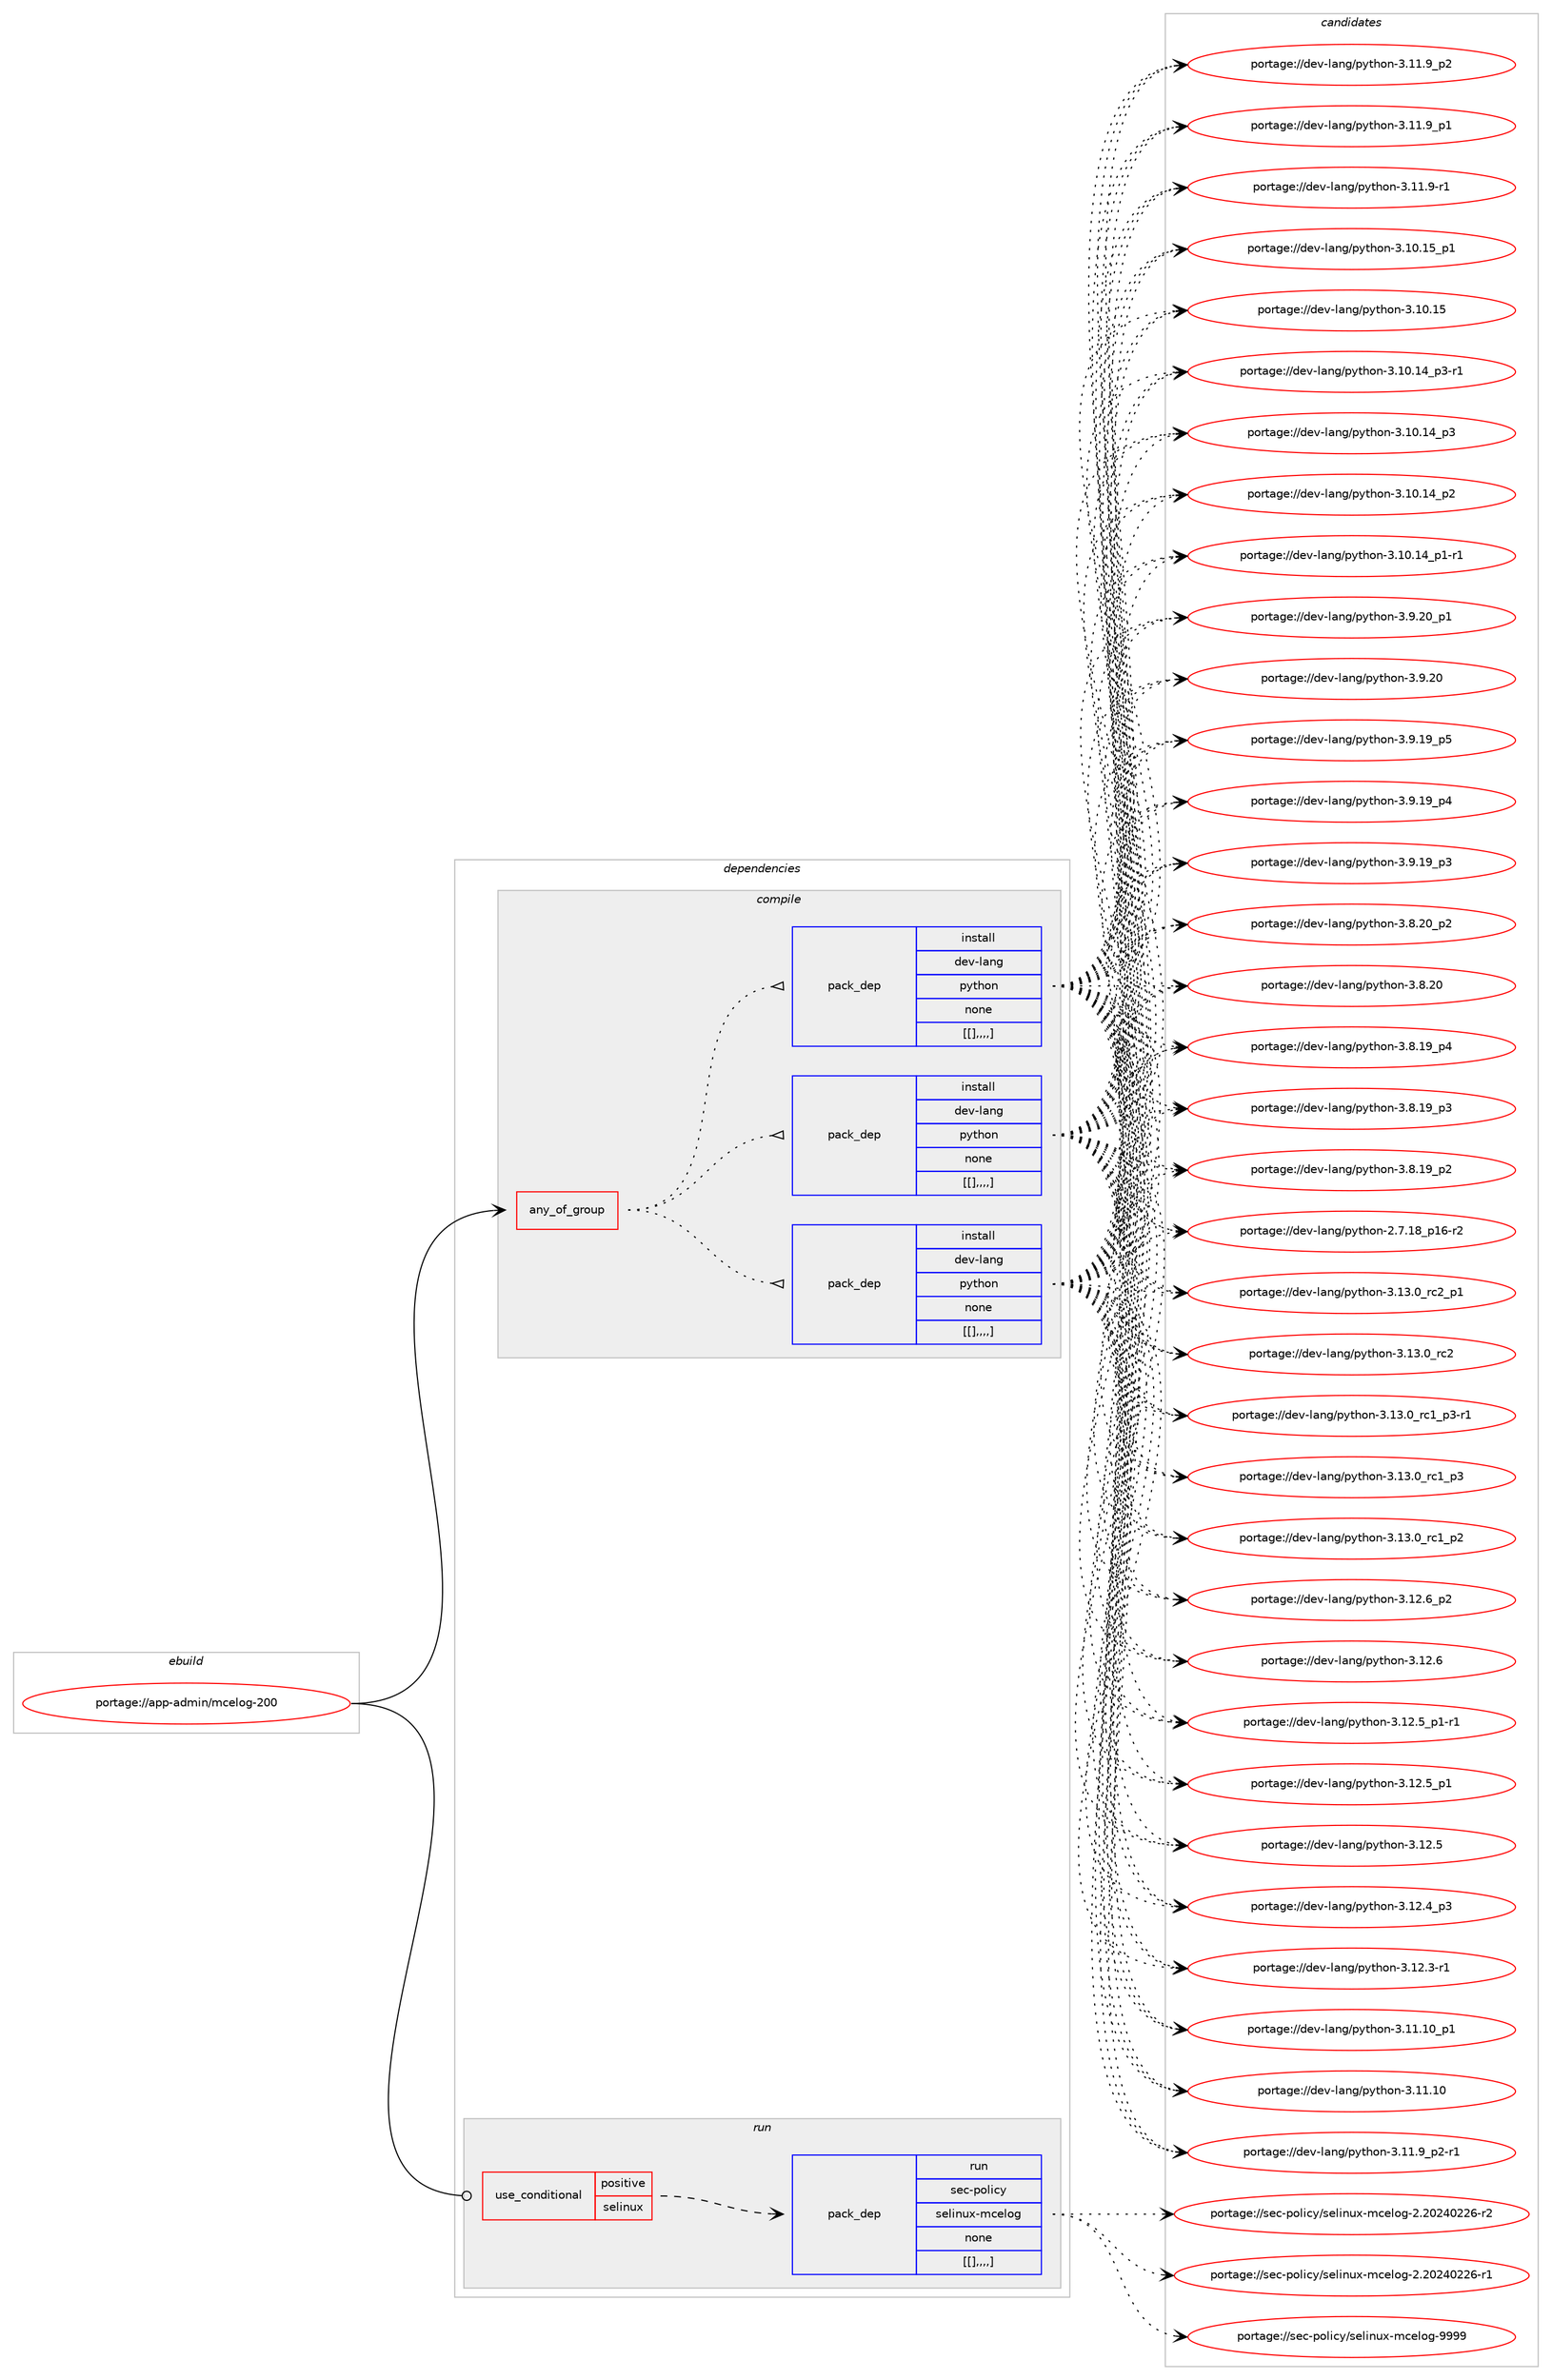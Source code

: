 digraph prolog {

# *************
# Graph options
# *************

newrank=true;
concentrate=true;
compound=true;
graph [rankdir=LR,fontname=Helvetica,fontsize=10,ranksep=1.5];#, ranksep=2.5, nodesep=0.2];
edge  [arrowhead=vee];
node  [fontname=Helvetica,fontsize=10];

# **********
# The ebuild
# **********

subgraph cluster_leftcol {
color=gray;
label=<<i>ebuild</i>>;
id [label="portage://app-admin/mcelog-200", color=red, width=4, href="../app-admin/mcelog-200.svg"];
}

# ****************
# The dependencies
# ****************

subgraph cluster_midcol {
color=gray;
label=<<i>dependencies</i>>;
subgraph cluster_compile {
fillcolor="#eeeeee";
style=filled;
label=<<i>compile</i>>;
subgraph any11 {
dependency3253 [label=<<TABLE BORDER="0" CELLBORDER="1" CELLSPACING="0" CELLPADDING="4"><TR><TD CELLPADDING="10">any_of_group</TD></TR></TABLE>>, shape=none, color=red];subgraph pack2518 {
dependency3254 [label=<<TABLE BORDER="0" CELLBORDER="1" CELLSPACING="0" CELLPADDING="4" WIDTH="220"><TR><TD ROWSPAN="6" CELLPADDING="30">pack_dep</TD></TR><TR><TD WIDTH="110">install</TD></TR><TR><TD>dev-lang</TD></TR><TR><TD>python</TD></TR><TR><TD>none</TD></TR><TR><TD>[[],,,,]</TD></TR></TABLE>>, shape=none, color=blue];
}
dependency3253:e -> dependency3254:w [weight=20,style="dotted",arrowhead="oinv"];
subgraph pack2519 {
dependency3255 [label=<<TABLE BORDER="0" CELLBORDER="1" CELLSPACING="0" CELLPADDING="4" WIDTH="220"><TR><TD ROWSPAN="6" CELLPADDING="30">pack_dep</TD></TR><TR><TD WIDTH="110">install</TD></TR><TR><TD>dev-lang</TD></TR><TR><TD>python</TD></TR><TR><TD>none</TD></TR><TR><TD>[[],,,,]</TD></TR></TABLE>>, shape=none, color=blue];
}
dependency3253:e -> dependency3255:w [weight=20,style="dotted",arrowhead="oinv"];
subgraph pack2520 {
dependency3256 [label=<<TABLE BORDER="0" CELLBORDER="1" CELLSPACING="0" CELLPADDING="4" WIDTH="220"><TR><TD ROWSPAN="6" CELLPADDING="30">pack_dep</TD></TR><TR><TD WIDTH="110">install</TD></TR><TR><TD>dev-lang</TD></TR><TR><TD>python</TD></TR><TR><TD>none</TD></TR><TR><TD>[[],,,,]</TD></TR></TABLE>>, shape=none, color=blue];
}
dependency3253:e -> dependency3256:w [weight=20,style="dotted",arrowhead="oinv"];
}
id:e -> dependency3253:w [weight=20,style="solid",arrowhead="vee"];
}
subgraph cluster_compileandrun {
fillcolor="#eeeeee";
style=filled;
label=<<i>compile and run</i>>;
}
subgraph cluster_run {
fillcolor="#eeeeee";
style=filled;
label=<<i>run</i>>;
subgraph cond726 {
dependency3257 [label=<<TABLE BORDER="0" CELLBORDER="1" CELLSPACING="0" CELLPADDING="4"><TR><TD ROWSPAN="3" CELLPADDING="10">use_conditional</TD></TR><TR><TD>positive</TD></TR><TR><TD>selinux</TD></TR></TABLE>>, shape=none, color=red];
subgraph pack2521 {
dependency3258 [label=<<TABLE BORDER="0" CELLBORDER="1" CELLSPACING="0" CELLPADDING="4" WIDTH="220"><TR><TD ROWSPAN="6" CELLPADDING="30">pack_dep</TD></TR><TR><TD WIDTH="110">run</TD></TR><TR><TD>sec-policy</TD></TR><TR><TD>selinux-mcelog</TD></TR><TR><TD>none</TD></TR><TR><TD>[[],,,,]</TD></TR></TABLE>>, shape=none, color=blue];
}
dependency3257:e -> dependency3258:w [weight=20,style="dashed",arrowhead="vee"];
}
id:e -> dependency3257:w [weight=20,style="solid",arrowhead="odot"];
}
}

# **************
# The candidates
# **************

subgraph cluster_choices {
rank=same;
color=gray;
label=<<i>candidates</i>>;

subgraph choice2518 {
color=black;
nodesep=1;
choice100101118451089711010347112121116104111110455146495146489511499509511249 [label="portage://dev-lang/python-3.13.0_rc2_p1", color=red, width=4,href="../dev-lang/python-3.13.0_rc2_p1.svg"];
choice10010111845108971101034711212111610411111045514649514648951149950 [label="portage://dev-lang/python-3.13.0_rc2", color=red, width=4,href="../dev-lang/python-3.13.0_rc2.svg"];
choice1001011184510897110103471121211161041111104551464951464895114994995112514511449 [label="portage://dev-lang/python-3.13.0_rc1_p3-r1", color=red, width=4,href="../dev-lang/python-3.13.0_rc1_p3-r1.svg"];
choice100101118451089711010347112121116104111110455146495146489511499499511251 [label="portage://dev-lang/python-3.13.0_rc1_p3", color=red, width=4,href="../dev-lang/python-3.13.0_rc1_p3.svg"];
choice100101118451089711010347112121116104111110455146495146489511499499511250 [label="portage://dev-lang/python-3.13.0_rc1_p2", color=red, width=4,href="../dev-lang/python-3.13.0_rc1_p2.svg"];
choice100101118451089711010347112121116104111110455146495046549511250 [label="portage://dev-lang/python-3.12.6_p2", color=red, width=4,href="../dev-lang/python-3.12.6_p2.svg"];
choice10010111845108971101034711212111610411111045514649504654 [label="portage://dev-lang/python-3.12.6", color=red, width=4,href="../dev-lang/python-3.12.6.svg"];
choice1001011184510897110103471121211161041111104551464950465395112494511449 [label="portage://dev-lang/python-3.12.5_p1-r1", color=red, width=4,href="../dev-lang/python-3.12.5_p1-r1.svg"];
choice100101118451089711010347112121116104111110455146495046539511249 [label="portage://dev-lang/python-3.12.5_p1", color=red, width=4,href="../dev-lang/python-3.12.5_p1.svg"];
choice10010111845108971101034711212111610411111045514649504653 [label="portage://dev-lang/python-3.12.5", color=red, width=4,href="../dev-lang/python-3.12.5.svg"];
choice100101118451089711010347112121116104111110455146495046529511251 [label="portage://dev-lang/python-3.12.4_p3", color=red, width=4,href="../dev-lang/python-3.12.4_p3.svg"];
choice100101118451089711010347112121116104111110455146495046514511449 [label="portage://dev-lang/python-3.12.3-r1", color=red, width=4,href="../dev-lang/python-3.12.3-r1.svg"];
choice10010111845108971101034711212111610411111045514649494649489511249 [label="portage://dev-lang/python-3.11.10_p1", color=red, width=4,href="../dev-lang/python-3.11.10_p1.svg"];
choice1001011184510897110103471121211161041111104551464949464948 [label="portage://dev-lang/python-3.11.10", color=red, width=4,href="../dev-lang/python-3.11.10.svg"];
choice1001011184510897110103471121211161041111104551464949465795112504511449 [label="portage://dev-lang/python-3.11.9_p2-r1", color=red, width=4,href="../dev-lang/python-3.11.9_p2-r1.svg"];
choice100101118451089711010347112121116104111110455146494946579511250 [label="portage://dev-lang/python-3.11.9_p2", color=red, width=4,href="../dev-lang/python-3.11.9_p2.svg"];
choice100101118451089711010347112121116104111110455146494946579511249 [label="portage://dev-lang/python-3.11.9_p1", color=red, width=4,href="../dev-lang/python-3.11.9_p1.svg"];
choice100101118451089711010347112121116104111110455146494946574511449 [label="portage://dev-lang/python-3.11.9-r1", color=red, width=4,href="../dev-lang/python-3.11.9-r1.svg"];
choice10010111845108971101034711212111610411111045514649484649539511249 [label="portage://dev-lang/python-3.10.15_p1", color=red, width=4,href="../dev-lang/python-3.10.15_p1.svg"];
choice1001011184510897110103471121211161041111104551464948464953 [label="portage://dev-lang/python-3.10.15", color=red, width=4,href="../dev-lang/python-3.10.15.svg"];
choice100101118451089711010347112121116104111110455146494846495295112514511449 [label="portage://dev-lang/python-3.10.14_p3-r1", color=red, width=4,href="../dev-lang/python-3.10.14_p3-r1.svg"];
choice10010111845108971101034711212111610411111045514649484649529511251 [label="portage://dev-lang/python-3.10.14_p3", color=red, width=4,href="../dev-lang/python-3.10.14_p3.svg"];
choice10010111845108971101034711212111610411111045514649484649529511250 [label="portage://dev-lang/python-3.10.14_p2", color=red, width=4,href="../dev-lang/python-3.10.14_p2.svg"];
choice100101118451089711010347112121116104111110455146494846495295112494511449 [label="portage://dev-lang/python-3.10.14_p1-r1", color=red, width=4,href="../dev-lang/python-3.10.14_p1-r1.svg"];
choice100101118451089711010347112121116104111110455146574650489511249 [label="portage://dev-lang/python-3.9.20_p1", color=red, width=4,href="../dev-lang/python-3.9.20_p1.svg"];
choice10010111845108971101034711212111610411111045514657465048 [label="portage://dev-lang/python-3.9.20", color=red, width=4,href="../dev-lang/python-3.9.20.svg"];
choice100101118451089711010347112121116104111110455146574649579511253 [label="portage://dev-lang/python-3.9.19_p5", color=red, width=4,href="../dev-lang/python-3.9.19_p5.svg"];
choice100101118451089711010347112121116104111110455146574649579511252 [label="portage://dev-lang/python-3.9.19_p4", color=red, width=4,href="../dev-lang/python-3.9.19_p4.svg"];
choice100101118451089711010347112121116104111110455146574649579511251 [label="portage://dev-lang/python-3.9.19_p3", color=red, width=4,href="../dev-lang/python-3.9.19_p3.svg"];
choice100101118451089711010347112121116104111110455146564650489511250 [label="portage://dev-lang/python-3.8.20_p2", color=red, width=4,href="../dev-lang/python-3.8.20_p2.svg"];
choice10010111845108971101034711212111610411111045514656465048 [label="portage://dev-lang/python-3.8.20", color=red, width=4,href="../dev-lang/python-3.8.20.svg"];
choice100101118451089711010347112121116104111110455146564649579511252 [label="portage://dev-lang/python-3.8.19_p4", color=red, width=4,href="../dev-lang/python-3.8.19_p4.svg"];
choice100101118451089711010347112121116104111110455146564649579511251 [label="portage://dev-lang/python-3.8.19_p3", color=red, width=4,href="../dev-lang/python-3.8.19_p3.svg"];
choice100101118451089711010347112121116104111110455146564649579511250 [label="portage://dev-lang/python-3.8.19_p2", color=red, width=4,href="../dev-lang/python-3.8.19_p2.svg"];
choice100101118451089711010347112121116104111110455046554649569511249544511450 [label="portage://dev-lang/python-2.7.18_p16-r2", color=red, width=4,href="../dev-lang/python-2.7.18_p16-r2.svg"];
dependency3254:e -> choice100101118451089711010347112121116104111110455146495146489511499509511249:w [style=dotted,weight="100"];
dependency3254:e -> choice10010111845108971101034711212111610411111045514649514648951149950:w [style=dotted,weight="100"];
dependency3254:e -> choice1001011184510897110103471121211161041111104551464951464895114994995112514511449:w [style=dotted,weight="100"];
dependency3254:e -> choice100101118451089711010347112121116104111110455146495146489511499499511251:w [style=dotted,weight="100"];
dependency3254:e -> choice100101118451089711010347112121116104111110455146495146489511499499511250:w [style=dotted,weight="100"];
dependency3254:e -> choice100101118451089711010347112121116104111110455146495046549511250:w [style=dotted,weight="100"];
dependency3254:e -> choice10010111845108971101034711212111610411111045514649504654:w [style=dotted,weight="100"];
dependency3254:e -> choice1001011184510897110103471121211161041111104551464950465395112494511449:w [style=dotted,weight="100"];
dependency3254:e -> choice100101118451089711010347112121116104111110455146495046539511249:w [style=dotted,weight="100"];
dependency3254:e -> choice10010111845108971101034711212111610411111045514649504653:w [style=dotted,weight="100"];
dependency3254:e -> choice100101118451089711010347112121116104111110455146495046529511251:w [style=dotted,weight="100"];
dependency3254:e -> choice100101118451089711010347112121116104111110455146495046514511449:w [style=dotted,weight="100"];
dependency3254:e -> choice10010111845108971101034711212111610411111045514649494649489511249:w [style=dotted,weight="100"];
dependency3254:e -> choice1001011184510897110103471121211161041111104551464949464948:w [style=dotted,weight="100"];
dependency3254:e -> choice1001011184510897110103471121211161041111104551464949465795112504511449:w [style=dotted,weight="100"];
dependency3254:e -> choice100101118451089711010347112121116104111110455146494946579511250:w [style=dotted,weight="100"];
dependency3254:e -> choice100101118451089711010347112121116104111110455146494946579511249:w [style=dotted,weight="100"];
dependency3254:e -> choice100101118451089711010347112121116104111110455146494946574511449:w [style=dotted,weight="100"];
dependency3254:e -> choice10010111845108971101034711212111610411111045514649484649539511249:w [style=dotted,weight="100"];
dependency3254:e -> choice1001011184510897110103471121211161041111104551464948464953:w [style=dotted,weight="100"];
dependency3254:e -> choice100101118451089711010347112121116104111110455146494846495295112514511449:w [style=dotted,weight="100"];
dependency3254:e -> choice10010111845108971101034711212111610411111045514649484649529511251:w [style=dotted,weight="100"];
dependency3254:e -> choice10010111845108971101034711212111610411111045514649484649529511250:w [style=dotted,weight="100"];
dependency3254:e -> choice100101118451089711010347112121116104111110455146494846495295112494511449:w [style=dotted,weight="100"];
dependency3254:e -> choice100101118451089711010347112121116104111110455146574650489511249:w [style=dotted,weight="100"];
dependency3254:e -> choice10010111845108971101034711212111610411111045514657465048:w [style=dotted,weight="100"];
dependency3254:e -> choice100101118451089711010347112121116104111110455146574649579511253:w [style=dotted,weight="100"];
dependency3254:e -> choice100101118451089711010347112121116104111110455146574649579511252:w [style=dotted,weight="100"];
dependency3254:e -> choice100101118451089711010347112121116104111110455146574649579511251:w [style=dotted,weight="100"];
dependency3254:e -> choice100101118451089711010347112121116104111110455146564650489511250:w [style=dotted,weight="100"];
dependency3254:e -> choice10010111845108971101034711212111610411111045514656465048:w [style=dotted,weight="100"];
dependency3254:e -> choice100101118451089711010347112121116104111110455146564649579511252:w [style=dotted,weight="100"];
dependency3254:e -> choice100101118451089711010347112121116104111110455146564649579511251:w [style=dotted,weight="100"];
dependency3254:e -> choice100101118451089711010347112121116104111110455146564649579511250:w [style=dotted,weight="100"];
dependency3254:e -> choice100101118451089711010347112121116104111110455046554649569511249544511450:w [style=dotted,weight="100"];
}
subgraph choice2519 {
color=black;
nodesep=1;
choice100101118451089711010347112121116104111110455146495146489511499509511249 [label="portage://dev-lang/python-3.13.0_rc2_p1", color=red, width=4,href="../dev-lang/python-3.13.0_rc2_p1.svg"];
choice10010111845108971101034711212111610411111045514649514648951149950 [label="portage://dev-lang/python-3.13.0_rc2", color=red, width=4,href="../dev-lang/python-3.13.0_rc2.svg"];
choice1001011184510897110103471121211161041111104551464951464895114994995112514511449 [label="portage://dev-lang/python-3.13.0_rc1_p3-r1", color=red, width=4,href="../dev-lang/python-3.13.0_rc1_p3-r1.svg"];
choice100101118451089711010347112121116104111110455146495146489511499499511251 [label="portage://dev-lang/python-3.13.0_rc1_p3", color=red, width=4,href="../dev-lang/python-3.13.0_rc1_p3.svg"];
choice100101118451089711010347112121116104111110455146495146489511499499511250 [label="portage://dev-lang/python-3.13.0_rc1_p2", color=red, width=4,href="../dev-lang/python-3.13.0_rc1_p2.svg"];
choice100101118451089711010347112121116104111110455146495046549511250 [label="portage://dev-lang/python-3.12.6_p2", color=red, width=4,href="../dev-lang/python-3.12.6_p2.svg"];
choice10010111845108971101034711212111610411111045514649504654 [label="portage://dev-lang/python-3.12.6", color=red, width=4,href="../dev-lang/python-3.12.6.svg"];
choice1001011184510897110103471121211161041111104551464950465395112494511449 [label="portage://dev-lang/python-3.12.5_p1-r1", color=red, width=4,href="../dev-lang/python-3.12.5_p1-r1.svg"];
choice100101118451089711010347112121116104111110455146495046539511249 [label="portage://dev-lang/python-3.12.5_p1", color=red, width=4,href="../dev-lang/python-3.12.5_p1.svg"];
choice10010111845108971101034711212111610411111045514649504653 [label="portage://dev-lang/python-3.12.5", color=red, width=4,href="../dev-lang/python-3.12.5.svg"];
choice100101118451089711010347112121116104111110455146495046529511251 [label="portage://dev-lang/python-3.12.4_p3", color=red, width=4,href="../dev-lang/python-3.12.4_p3.svg"];
choice100101118451089711010347112121116104111110455146495046514511449 [label="portage://dev-lang/python-3.12.3-r1", color=red, width=4,href="../dev-lang/python-3.12.3-r1.svg"];
choice10010111845108971101034711212111610411111045514649494649489511249 [label="portage://dev-lang/python-3.11.10_p1", color=red, width=4,href="../dev-lang/python-3.11.10_p1.svg"];
choice1001011184510897110103471121211161041111104551464949464948 [label="portage://dev-lang/python-3.11.10", color=red, width=4,href="../dev-lang/python-3.11.10.svg"];
choice1001011184510897110103471121211161041111104551464949465795112504511449 [label="portage://dev-lang/python-3.11.9_p2-r1", color=red, width=4,href="../dev-lang/python-3.11.9_p2-r1.svg"];
choice100101118451089711010347112121116104111110455146494946579511250 [label="portage://dev-lang/python-3.11.9_p2", color=red, width=4,href="../dev-lang/python-3.11.9_p2.svg"];
choice100101118451089711010347112121116104111110455146494946579511249 [label="portage://dev-lang/python-3.11.9_p1", color=red, width=4,href="../dev-lang/python-3.11.9_p1.svg"];
choice100101118451089711010347112121116104111110455146494946574511449 [label="portage://dev-lang/python-3.11.9-r1", color=red, width=4,href="../dev-lang/python-3.11.9-r1.svg"];
choice10010111845108971101034711212111610411111045514649484649539511249 [label="portage://dev-lang/python-3.10.15_p1", color=red, width=4,href="../dev-lang/python-3.10.15_p1.svg"];
choice1001011184510897110103471121211161041111104551464948464953 [label="portage://dev-lang/python-3.10.15", color=red, width=4,href="../dev-lang/python-3.10.15.svg"];
choice100101118451089711010347112121116104111110455146494846495295112514511449 [label="portage://dev-lang/python-3.10.14_p3-r1", color=red, width=4,href="../dev-lang/python-3.10.14_p3-r1.svg"];
choice10010111845108971101034711212111610411111045514649484649529511251 [label="portage://dev-lang/python-3.10.14_p3", color=red, width=4,href="../dev-lang/python-3.10.14_p3.svg"];
choice10010111845108971101034711212111610411111045514649484649529511250 [label="portage://dev-lang/python-3.10.14_p2", color=red, width=4,href="../dev-lang/python-3.10.14_p2.svg"];
choice100101118451089711010347112121116104111110455146494846495295112494511449 [label="portage://dev-lang/python-3.10.14_p1-r1", color=red, width=4,href="../dev-lang/python-3.10.14_p1-r1.svg"];
choice100101118451089711010347112121116104111110455146574650489511249 [label="portage://dev-lang/python-3.9.20_p1", color=red, width=4,href="../dev-lang/python-3.9.20_p1.svg"];
choice10010111845108971101034711212111610411111045514657465048 [label="portage://dev-lang/python-3.9.20", color=red, width=4,href="../dev-lang/python-3.9.20.svg"];
choice100101118451089711010347112121116104111110455146574649579511253 [label="portage://dev-lang/python-3.9.19_p5", color=red, width=4,href="../dev-lang/python-3.9.19_p5.svg"];
choice100101118451089711010347112121116104111110455146574649579511252 [label="portage://dev-lang/python-3.9.19_p4", color=red, width=4,href="../dev-lang/python-3.9.19_p4.svg"];
choice100101118451089711010347112121116104111110455146574649579511251 [label="portage://dev-lang/python-3.9.19_p3", color=red, width=4,href="../dev-lang/python-3.9.19_p3.svg"];
choice100101118451089711010347112121116104111110455146564650489511250 [label="portage://dev-lang/python-3.8.20_p2", color=red, width=4,href="../dev-lang/python-3.8.20_p2.svg"];
choice10010111845108971101034711212111610411111045514656465048 [label="portage://dev-lang/python-3.8.20", color=red, width=4,href="../dev-lang/python-3.8.20.svg"];
choice100101118451089711010347112121116104111110455146564649579511252 [label="portage://dev-lang/python-3.8.19_p4", color=red, width=4,href="../dev-lang/python-3.8.19_p4.svg"];
choice100101118451089711010347112121116104111110455146564649579511251 [label="portage://dev-lang/python-3.8.19_p3", color=red, width=4,href="../dev-lang/python-3.8.19_p3.svg"];
choice100101118451089711010347112121116104111110455146564649579511250 [label="portage://dev-lang/python-3.8.19_p2", color=red, width=4,href="../dev-lang/python-3.8.19_p2.svg"];
choice100101118451089711010347112121116104111110455046554649569511249544511450 [label="portage://dev-lang/python-2.7.18_p16-r2", color=red, width=4,href="../dev-lang/python-2.7.18_p16-r2.svg"];
dependency3255:e -> choice100101118451089711010347112121116104111110455146495146489511499509511249:w [style=dotted,weight="100"];
dependency3255:e -> choice10010111845108971101034711212111610411111045514649514648951149950:w [style=dotted,weight="100"];
dependency3255:e -> choice1001011184510897110103471121211161041111104551464951464895114994995112514511449:w [style=dotted,weight="100"];
dependency3255:e -> choice100101118451089711010347112121116104111110455146495146489511499499511251:w [style=dotted,weight="100"];
dependency3255:e -> choice100101118451089711010347112121116104111110455146495146489511499499511250:w [style=dotted,weight="100"];
dependency3255:e -> choice100101118451089711010347112121116104111110455146495046549511250:w [style=dotted,weight="100"];
dependency3255:e -> choice10010111845108971101034711212111610411111045514649504654:w [style=dotted,weight="100"];
dependency3255:e -> choice1001011184510897110103471121211161041111104551464950465395112494511449:w [style=dotted,weight="100"];
dependency3255:e -> choice100101118451089711010347112121116104111110455146495046539511249:w [style=dotted,weight="100"];
dependency3255:e -> choice10010111845108971101034711212111610411111045514649504653:w [style=dotted,weight="100"];
dependency3255:e -> choice100101118451089711010347112121116104111110455146495046529511251:w [style=dotted,weight="100"];
dependency3255:e -> choice100101118451089711010347112121116104111110455146495046514511449:w [style=dotted,weight="100"];
dependency3255:e -> choice10010111845108971101034711212111610411111045514649494649489511249:w [style=dotted,weight="100"];
dependency3255:e -> choice1001011184510897110103471121211161041111104551464949464948:w [style=dotted,weight="100"];
dependency3255:e -> choice1001011184510897110103471121211161041111104551464949465795112504511449:w [style=dotted,weight="100"];
dependency3255:e -> choice100101118451089711010347112121116104111110455146494946579511250:w [style=dotted,weight="100"];
dependency3255:e -> choice100101118451089711010347112121116104111110455146494946579511249:w [style=dotted,weight="100"];
dependency3255:e -> choice100101118451089711010347112121116104111110455146494946574511449:w [style=dotted,weight="100"];
dependency3255:e -> choice10010111845108971101034711212111610411111045514649484649539511249:w [style=dotted,weight="100"];
dependency3255:e -> choice1001011184510897110103471121211161041111104551464948464953:w [style=dotted,weight="100"];
dependency3255:e -> choice100101118451089711010347112121116104111110455146494846495295112514511449:w [style=dotted,weight="100"];
dependency3255:e -> choice10010111845108971101034711212111610411111045514649484649529511251:w [style=dotted,weight="100"];
dependency3255:e -> choice10010111845108971101034711212111610411111045514649484649529511250:w [style=dotted,weight="100"];
dependency3255:e -> choice100101118451089711010347112121116104111110455146494846495295112494511449:w [style=dotted,weight="100"];
dependency3255:e -> choice100101118451089711010347112121116104111110455146574650489511249:w [style=dotted,weight="100"];
dependency3255:e -> choice10010111845108971101034711212111610411111045514657465048:w [style=dotted,weight="100"];
dependency3255:e -> choice100101118451089711010347112121116104111110455146574649579511253:w [style=dotted,weight="100"];
dependency3255:e -> choice100101118451089711010347112121116104111110455146574649579511252:w [style=dotted,weight="100"];
dependency3255:e -> choice100101118451089711010347112121116104111110455146574649579511251:w [style=dotted,weight="100"];
dependency3255:e -> choice100101118451089711010347112121116104111110455146564650489511250:w [style=dotted,weight="100"];
dependency3255:e -> choice10010111845108971101034711212111610411111045514656465048:w [style=dotted,weight="100"];
dependency3255:e -> choice100101118451089711010347112121116104111110455146564649579511252:w [style=dotted,weight="100"];
dependency3255:e -> choice100101118451089711010347112121116104111110455146564649579511251:w [style=dotted,weight="100"];
dependency3255:e -> choice100101118451089711010347112121116104111110455146564649579511250:w [style=dotted,weight="100"];
dependency3255:e -> choice100101118451089711010347112121116104111110455046554649569511249544511450:w [style=dotted,weight="100"];
}
subgraph choice2520 {
color=black;
nodesep=1;
choice100101118451089711010347112121116104111110455146495146489511499509511249 [label="portage://dev-lang/python-3.13.0_rc2_p1", color=red, width=4,href="../dev-lang/python-3.13.0_rc2_p1.svg"];
choice10010111845108971101034711212111610411111045514649514648951149950 [label="portage://dev-lang/python-3.13.0_rc2", color=red, width=4,href="../dev-lang/python-3.13.0_rc2.svg"];
choice1001011184510897110103471121211161041111104551464951464895114994995112514511449 [label="portage://dev-lang/python-3.13.0_rc1_p3-r1", color=red, width=4,href="../dev-lang/python-3.13.0_rc1_p3-r1.svg"];
choice100101118451089711010347112121116104111110455146495146489511499499511251 [label="portage://dev-lang/python-3.13.0_rc1_p3", color=red, width=4,href="../dev-lang/python-3.13.0_rc1_p3.svg"];
choice100101118451089711010347112121116104111110455146495146489511499499511250 [label="portage://dev-lang/python-3.13.0_rc1_p2", color=red, width=4,href="../dev-lang/python-3.13.0_rc1_p2.svg"];
choice100101118451089711010347112121116104111110455146495046549511250 [label="portage://dev-lang/python-3.12.6_p2", color=red, width=4,href="../dev-lang/python-3.12.6_p2.svg"];
choice10010111845108971101034711212111610411111045514649504654 [label="portage://dev-lang/python-3.12.6", color=red, width=4,href="../dev-lang/python-3.12.6.svg"];
choice1001011184510897110103471121211161041111104551464950465395112494511449 [label="portage://dev-lang/python-3.12.5_p1-r1", color=red, width=4,href="../dev-lang/python-3.12.5_p1-r1.svg"];
choice100101118451089711010347112121116104111110455146495046539511249 [label="portage://dev-lang/python-3.12.5_p1", color=red, width=4,href="../dev-lang/python-3.12.5_p1.svg"];
choice10010111845108971101034711212111610411111045514649504653 [label="portage://dev-lang/python-3.12.5", color=red, width=4,href="../dev-lang/python-3.12.5.svg"];
choice100101118451089711010347112121116104111110455146495046529511251 [label="portage://dev-lang/python-3.12.4_p3", color=red, width=4,href="../dev-lang/python-3.12.4_p3.svg"];
choice100101118451089711010347112121116104111110455146495046514511449 [label="portage://dev-lang/python-3.12.3-r1", color=red, width=4,href="../dev-lang/python-3.12.3-r1.svg"];
choice10010111845108971101034711212111610411111045514649494649489511249 [label="portage://dev-lang/python-3.11.10_p1", color=red, width=4,href="../dev-lang/python-3.11.10_p1.svg"];
choice1001011184510897110103471121211161041111104551464949464948 [label="portage://dev-lang/python-3.11.10", color=red, width=4,href="../dev-lang/python-3.11.10.svg"];
choice1001011184510897110103471121211161041111104551464949465795112504511449 [label="portage://dev-lang/python-3.11.9_p2-r1", color=red, width=4,href="../dev-lang/python-3.11.9_p2-r1.svg"];
choice100101118451089711010347112121116104111110455146494946579511250 [label="portage://dev-lang/python-3.11.9_p2", color=red, width=4,href="../dev-lang/python-3.11.9_p2.svg"];
choice100101118451089711010347112121116104111110455146494946579511249 [label="portage://dev-lang/python-3.11.9_p1", color=red, width=4,href="../dev-lang/python-3.11.9_p1.svg"];
choice100101118451089711010347112121116104111110455146494946574511449 [label="portage://dev-lang/python-3.11.9-r1", color=red, width=4,href="../dev-lang/python-3.11.9-r1.svg"];
choice10010111845108971101034711212111610411111045514649484649539511249 [label="portage://dev-lang/python-3.10.15_p1", color=red, width=4,href="../dev-lang/python-3.10.15_p1.svg"];
choice1001011184510897110103471121211161041111104551464948464953 [label="portage://dev-lang/python-3.10.15", color=red, width=4,href="../dev-lang/python-3.10.15.svg"];
choice100101118451089711010347112121116104111110455146494846495295112514511449 [label="portage://dev-lang/python-3.10.14_p3-r1", color=red, width=4,href="../dev-lang/python-3.10.14_p3-r1.svg"];
choice10010111845108971101034711212111610411111045514649484649529511251 [label="portage://dev-lang/python-3.10.14_p3", color=red, width=4,href="../dev-lang/python-3.10.14_p3.svg"];
choice10010111845108971101034711212111610411111045514649484649529511250 [label="portage://dev-lang/python-3.10.14_p2", color=red, width=4,href="../dev-lang/python-3.10.14_p2.svg"];
choice100101118451089711010347112121116104111110455146494846495295112494511449 [label="portage://dev-lang/python-3.10.14_p1-r1", color=red, width=4,href="../dev-lang/python-3.10.14_p1-r1.svg"];
choice100101118451089711010347112121116104111110455146574650489511249 [label="portage://dev-lang/python-3.9.20_p1", color=red, width=4,href="../dev-lang/python-3.9.20_p1.svg"];
choice10010111845108971101034711212111610411111045514657465048 [label="portage://dev-lang/python-3.9.20", color=red, width=4,href="../dev-lang/python-3.9.20.svg"];
choice100101118451089711010347112121116104111110455146574649579511253 [label="portage://dev-lang/python-3.9.19_p5", color=red, width=4,href="../dev-lang/python-3.9.19_p5.svg"];
choice100101118451089711010347112121116104111110455146574649579511252 [label="portage://dev-lang/python-3.9.19_p4", color=red, width=4,href="../dev-lang/python-3.9.19_p4.svg"];
choice100101118451089711010347112121116104111110455146574649579511251 [label="portage://dev-lang/python-3.9.19_p3", color=red, width=4,href="../dev-lang/python-3.9.19_p3.svg"];
choice100101118451089711010347112121116104111110455146564650489511250 [label="portage://dev-lang/python-3.8.20_p2", color=red, width=4,href="../dev-lang/python-3.8.20_p2.svg"];
choice10010111845108971101034711212111610411111045514656465048 [label="portage://dev-lang/python-3.8.20", color=red, width=4,href="../dev-lang/python-3.8.20.svg"];
choice100101118451089711010347112121116104111110455146564649579511252 [label="portage://dev-lang/python-3.8.19_p4", color=red, width=4,href="../dev-lang/python-3.8.19_p4.svg"];
choice100101118451089711010347112121116104111110455146564649579511251 [label="portage://dev-lang/python-3.8.19_p3", color=red, width=4,href="../dev-lang/python-3.8.19_p3.svg"];
choice100101118451089711010347112121116104111110455146564649579511250 [label="portage://dev-lang/python-3.8.19_p2", color=red, width=4,href="../dev-lang/python-3.8.19_p2.svg"];
choice100101118451089711010347112121116104111110455046554649569511249544511450 [label="portage://dev-lang/python-2.7.18_p16-r2", color=red, width=4,href="../dev-lang/python-2.7.18_p16-r2.svg"];
dependency3256:e -> choice100101118451089711010347112121116104111110455146495146489511499509511249:w [style=dotted,weight="100"];
dependency3256:e -> choice10010111845108971101034711212111610411111045514649514648951149950:w [style=dotted,weight="100"];
dependency3256:e -> choice1001011184510897110103471121211161041111104551464951464895114994995112514511449:w [style=dotted,weight="100"];
dependency3256:e -> choice100101118451089711010347112121116104111110455146495146489511499499511251:w [style=dotted,weight="100"];
dependency3256:e -> choice100101118451089711010347112121116104111110455146495146489511499499511250:w [style=dotted,weight="100"];
dependency3256:e -> choice100101118451089711010347112121116104111110455146495046549511250:w [style=dotted,weight="100"];
dependency3256:e -> choice10010111845108971101034711212111610411111045514649504654:w [style=dotted,weight="100"];
dependency3256:e -> choice1001011184510897110103471121211161041111104551464950465395112494511449:w [style=dotted,weight="100"];
dependency3256:e -> choice100101118451089711010347112121116104111110455146495046539511249:w [style=dotted,weight="100"];
dependency3256:e -> choice10010111845108971101034711212111610411111045514649504653:w [style=dotted,weight="100"];
dependency3256:e -> choice100101118451089711010347112121116104111110455146495046529511251:w [style=dotted,weight="100"];
dependency3256:e -> choice100101118451089711010347112121116104111110455146495046514511449:w [style=dotted,weight="100"];
dependency3256:e -> choice10010111845108971101034711212111610411111045514649494649489511249:w [style=dotted,weight="100"];
dependency3256:e -> choice1001011184510897110103471121211161041111104551464949464948:w [style=dotted,weight="100"];
dependency3256:e -> choice1001011184510897110103471121211161041111104551464949465795112504511449:w [style=dotted,weight="100"];
dependency3256:e -> choice100101118451089711010347112121116104111110455146494946579511250:w [style=dotted,weight="100"];
dependency3256:e -> choice100101118451089711010347112121116104111110455146494946579511249:w [style=dotted,weight="100"];
dependency3256:e -> choice100101118451089711010347112121116104111110455146494946574511449:w [style=dotted,weight="100"];
dependency3256:e -> choice10010111845108971101034711212111610411111045514649484649539511249:w [style=dotted,weight="100"];
dependency3256:e -> choice1001011184510897110103471121211161041111104551464948464953:w [style=dotted,weight="100"];
dependency3256:e -> choice100101118451089711010347112121116104111110455146494846495295112514511449:w [style=dotted,weight="100"];
dependency3256:e -> choice10010111845108971101034711212111610411111045514649484649529511251:w [style=dotted,weight="100"];
dependency3256:e -> choice10010111845108971101034711212111610411111045514649484649529511250:w [style=dotted,weight="100"];
dependency3256:e -> choice100101118451089711010347112121116104111110455146494846495295112494511449:w [style=dotted,weight="100"];
dependency3256:e -> choice100101118451089711010347112121116104111110455146574650489511249:w [style=dotted,weight="100"];
dependency3256:e -> choice10010111845108971101034711212111610411111045514657465048:w [style=dotted,weight="100"];
dependency3256:e -> choice100101118451089711010347112121116104111110455146574649579511253:w [style=dotted,weight="100"];
dependency3256:e -> choice100101118451089711010347112121116104111110455146574649579511252:w [style=dotted,weight="100"];
dependency3256:e -> choice100101118451089711010347112121116104111110455146574649579511251:w [style=dotted,weight="100"];
dependency3256:e -> choice100101118451089711010347112121116104111110455146564650489511250:w [style=dotted,weight="100"];
dependency3256:e -> choice10010111845108971101034711212111610411111045514656465048:w [style=dotted,weight="100"];
dependency3256:e -> choice100101118451089711010347112121116104111110455146564649579511252:w [style=dotted,weight="100"];
dependency3256:e -> choice100101118451089711010347112121116104111110455146564649579511251:w [style=dotted,weight="100"];
dependency3256:e -> choice100101118451089711010347112121116104111110455146564649579511250:w [style=dotted,weight="100"];
dependency3256:e -> choice100101118451089711010347112121116104111110455046554649569511249544511450:w [style=dotted,weight="100"];
}
subgraph choice2521 {
color=black;
nodesep=1;
choice1151019945112111108105991214711510110810511011712045109991011081111034557575757 [label="portage://sec-policy/selinux-mcelog-9999", color=red, width=4,href="../sec-policy/selinux-mcelog-9999.svg"];
choice11510199451121111081059912147115101108105110117120451099910110811110345504650485052485050544511450 [label="portage://sec-policy/selinux-mcelog-2.20240226-r2", color=red, width=4,href="../sec-policy/selinux-mcelog-2.20240226-r2.svg"];
choice11510199451121111081059912147115101108105110117120451099910110811110345504650485052485050544511449 [label="portage://sec-policy/selinux-mcelog-2.20240226-r1", color=red, width=4,href="../sec-policy/selinux-mcelog-2.20240226-r1.svg"];
dependency3258:e -> choice1151019945112111108105991214711510110810511011712045109991011081111034557575757:w [style=dotted,weight="100"];
dependency3258:e -> choice11510199451121111081059912147115101108105110117120451099910110811110345504650485052485050544511450:w [style=dotted,weight="100"];
dependency3258:e -> choice11510199451121111081059912147115101108105110117120451099910110811110345504650485052485050544511449:w [style=dotted,weight="100"];
}
}

}
